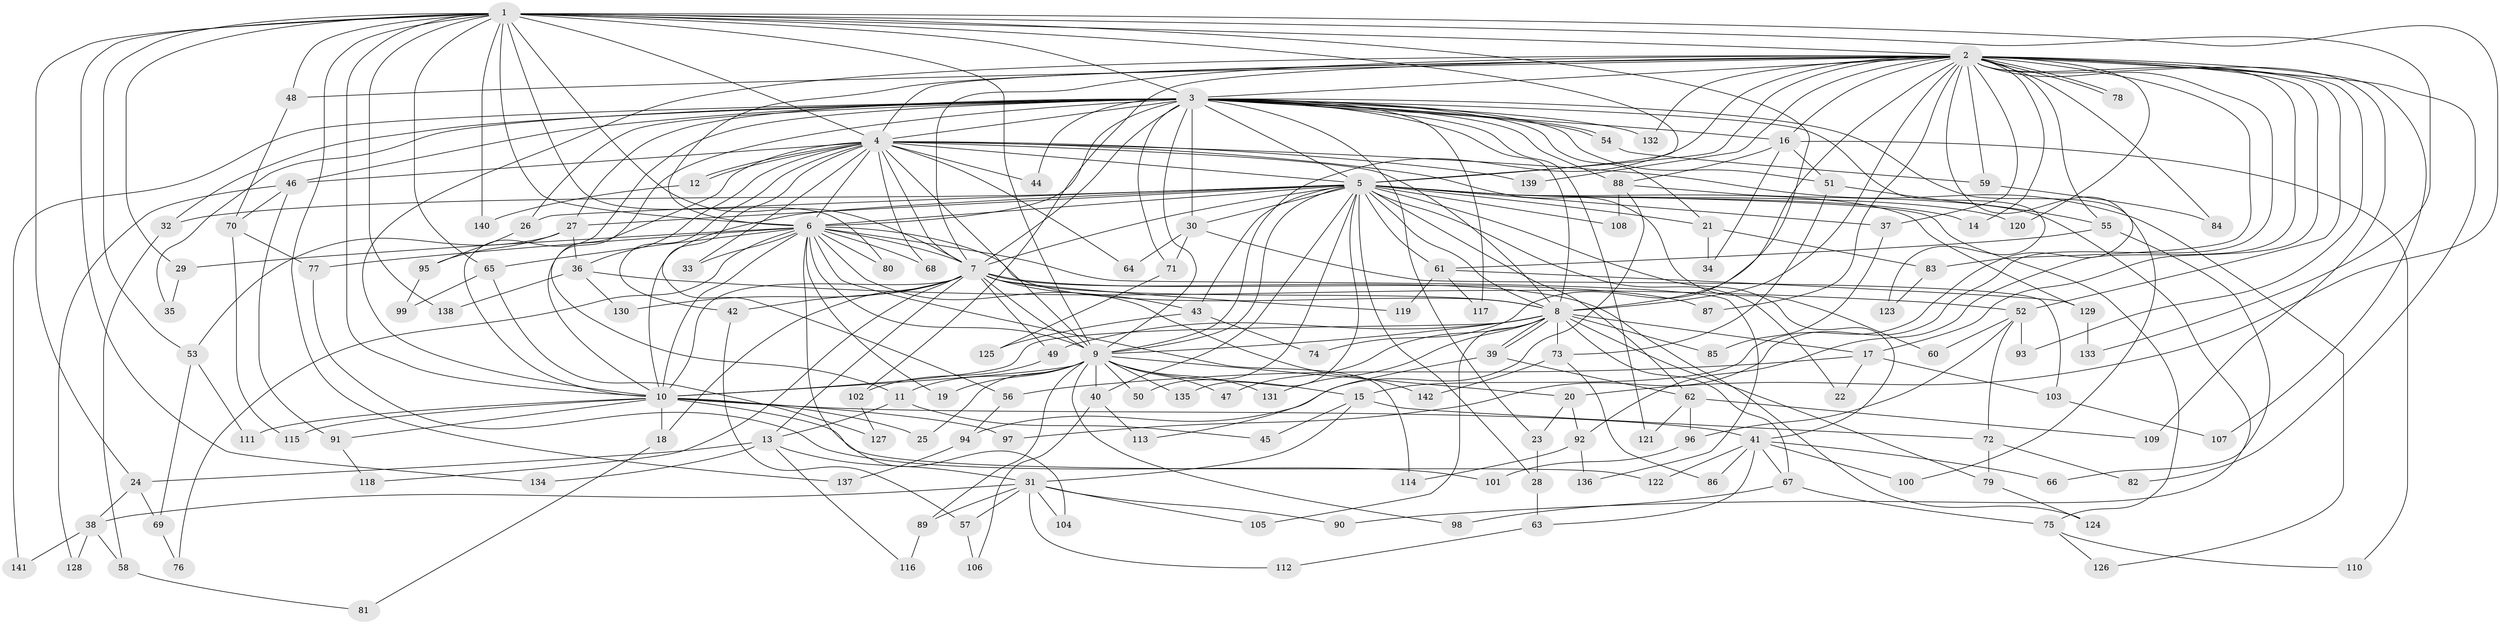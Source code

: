 // coarse degree distribution, {20: 0.028037383177570093, 32: 0.009345794392523364, 28: 0.009345794392523364, 27: 0.009345794392523364, 24: 0.009345794392523364, 19: 0.018691588785046728, 4: 0.14018691588785046, 3: 0.22429906542056074, 6: 0.028037383177570093, 2: 0.411214953271028, 5: 0.08411214953271028, 9: 0.009345794392523364, 7: 0.009345794392523364, 8: 0.009345794392523364}
// Generated by graph-tools (version 1.1) at 2025/41/03/06/25 10:41:38]
// undirected, 142 vertices, 309 edges
graph export_dot {
graph [start="1"]
  node [color=gray90,style=filled];
  1;
  2;
  3;
  4;
  5;
  6;
  7;
  8;
  9;
  10;
  11;
  12;
  13;
  14;
  15;
  16;
  17;
  18;
  19;
  20;
  21;
  22;
  23;
  24;
  25;
  26;
  27;
  28;
  29;
  30;
  31;
  32;
  33;
  34;
  35;
  36;
  37;
  38;
  39;
  40;
  41;
  42;
  43;
  44;
  45;
  46;
  47;
  48;
  49;
  50;
  51;
  52;
  53;
  54;
  55;
  56;
  57;
  58;
  59;
  60;
  61;
  62;
  63;
  64;
  65;
  66;
  67;
  68;
  69;
  70;
  71;
  72;
  73;
  74;
  75;
  76;
  77;
  78;
  79;
  80;
  81;
  82;
  83;
  84;
  85;
  86;
  87;
  88;
  89;
  90;
  91;
  92;
  93;
  94;
  95;
  96;
  97;
  98;
  99;
  100;
  101;
  102;
  103;
  104;
  105;
  106;
  107;
  108;
  109;
  110;
  111;
  112;
  113;
  114;
  115;
  116;
  117;
  118;
  119;
  120;
  121;
  122;
  123;
  124;
  125;
  126;
  127;
  128;
  129;
  130;
  131;
  132;
  133;
  134;
  135;
  136;
  137;
  138;
  139;
  140;
  141;
  142;
  1 -- 2;
  1 -- 3;
  1 -- 4;
  1 -- 5;
  1 -- 6;
  1 -- 7;
  1 -- 8;
  1 -- 9;
  1 -- 10;
  1 -- 20;
  1 -- 24;
  1 -- 29;
  1 -- 48;
  1 -- 53;
  1 -- 65;
  1 -- 80;
  1 -- 133;
  1 -- 134;
  1 -- 137;
  1 -- 138;
  1 -- 140;
  2 -- 3;
  2 -- 4;
  2 -- 5;
  2 -- 6;
  2 -- 7;
  2 -- 8;
  2 -- 9;
  2 -- 10;
  2 -- 14;
  2 -- 15;
  2 -- 16;
  2 -- 17;
  2 -- 37;
  2 -- 48;
  2 -- 52;
  2 -- 55;
  2 -- 59;
  2 -- 74;
  2 -- 78;
  2 -- 78;
  2 -- 82;
  2 -- 83;
  2 -- 84;
  2 -- 87;
  2 -- 92;
  2 -- 93;
  2 -- 97;
  2 -- 102;
  2 -- 107;
  2 -- 109;
  2 -- 120;
  2 -- 132;
  2 -- 139;
  3 -- 4;
  3 -- 5;
  3 -- 6;
  3 -- 7;
  3 -- 8;
  3 -- 9;
  3 -- 10;
  3 -- 11;
  3 -- 16;
  3 -- 21;
  3 -- 23;
  3 -- 26;
  3 -- 27;
  3 -- 30;
  3 -- 32;
  3 -- 35;
  3 -- 44;
  3 -- 46;
  3 -- 51;
  3 -- 54;
  3 -- 54;
  3 -- 71;
  3 -- 88;
  3 -- 100;
  3 -- 117;
  3 -- 121;
  3 -- 123;
  3 -- 132;
  3 -- 141;
  4 -- 5;
  4 -- 6;
  4 -- 7;
  4 -- 8;
  4 -- 9;
  4 -- 10;
  4 -- 12;
  4 -- 12;
  4 -- 33;
  4 -- 36;
  4 -- 42;
  4 -- 44;
  4 -- 46;
  4 -- 56;
  4 -- 60;
  4 -- 64;
  4 -- 68;
  4 -- 126;
  4 -- 139;
  5 -- 6;
  5 -- 7;
  5 -- 8;
  5 -- 9;
  5 -- 10;
  5 -- 14;
  5 -- 21;
  5 -- 22;
  5 -- 26;
  5 -- 27;
  5 -- 28;
  5 -- 30;
  5 -- 32;
  5 -- 37;
  5 -- 40;
  5 -- 41;
  5 -- 43;
  5 -- 50;
  5 -- 61;
  5 -- 62;
  5 -- 75;
  5 -- 108;
  5 -- 120;
  5 -- 129;
  5 -- 135;
  6 -- 7;
  6 -- 8;
  6 -- 9;
  6 -- 10;
  6 -- 19;
  6 -- 29;
  6 -- 33;
  6 -- 65;
  6 -- 68;
  6 -- 76;
  6 -- 77;
  6 -- 80;
  6 -- 104;
  6 -- 114;
  6 -- 136;
  6 -- 142;
  7 -- 8;
  7 -- 9;
  7 -- 10;
  7 -- 13;
  7 -- 18;
  7 -- 42;
  7 -- 43;
  7 -- 49;
  7 -- 87;
  7 -- 118;
  7 -- 119;
  7 -- 124;
  7 -- 130;
  8 -- 9;
  8 -- 10;
  8 -- 17;
  8 -- 39;
  8 -- 39;
  8 -- 47;
  8 -- 49;
  8 -- 67;
  8 -- 73;
  8 -- 79;
  8 -- 85;
  8 -- 105;
  8 -- 131;
  9 -- 10;
  9 -- 11;
  9 -- 15;
  9 -- 19;
  9 -- 20;
  9 -- 25;
  9 -- 40;
  9 -- 47;
  9 -- 50;
  9 -- 89;
  9 -- 98;
  9 -- 131;
  9 -- 135;
  10 -- 18;
  10 -- 25;
  10 -- 41;
  10 -- 91;
  10 -- 97;
  10 -- 111;
  10 -- 115;
  10 -- 122;
  11 -- 13;
  11 -- 45;
  12 -- 140;
  13 -- 24;
  13 -- 31;
  13 -- 116;
  13 -- 134;
  15 -- 31;
  15 -- 45;
  15 -- 72;
  16 -- 34;
  16 -- 51;
  16 -- 88;
  16 -- 110;
  17 -- 22;
  17 -- 56;
  17 -- 103;
  18 -- 81;
  20 -- 23;
  20 -- 92;
  21 -- 34;
  21 -- 83;
  23 -- 28;
  24 -- 38;
  24 -- 69;
  26 -- 95;
  27 -- 36;
  27 -- 53;
  27 -- 95;
  28 -- 63;
  29 -- 35;
  30 -- 64;
  30 -- 71;
  30 -- 103;
  31 -- 38;
  31 -- 57;
  31 -- 89;
  31 -- 90;
  31 -- 104;
  31 -- 105;
  31 -- 112;
  32 -- 58;
  36 -- 52;
  36 -- 130;
  36 -- 138;
  37 -- 85;
  38 -- 58;
  38 -- 128;
  38 -- 141;
  39 -- 62;
  39 -- 113;
  40 -- 106;
  40 -- 113;
  41 -- 63;
  41 -- 66;
  41 -- 67;
  41 -- 86;
  41 -- 100;
  41 -- 122;
  42 -- 57;
  43 -- 74;
  43 -- 125;
  46 -- 70;
  46 -- 91;
  46 -- 128;
  48 -- 70;
  49 -- 102;
  51 -- 55;
  51 -- 73;
  52 -- 60;
  52 -- 72;
  52 -- 93;
  52 -- 96;
  53 -- 69;
  53 -- 111;
  54 -- 59;
  55 -- 61;
  55 -- 66;
  56 -- 94;
  57 -- 106;
  58 -- 81;
  59 -- 84;
  61 -- 117;
  61 -- 119;
  61 -- 129;
  62 -- 96;
  62 -- 109;
  62 -- 121;
  63 -- 112;
  65 -- 99;
  65 -- 127;
  67 -- 75;
  67 -- 98;
  69 -- 76;
  70 -- 77;
  70 -- 115;
  71 -- 125;
  72 -- 79;
  72 -- 82;
  73 -- 86;
  73 -- 142;
  75 -- 110;
  75 -- 126;
  77 -- 101;
  79 -- 124;
  83 -- 123;
  88 -- 90;
  88 -- 94;
  88 -- 108;
  89 -- 116;
  91 -- 118;
  92 -- 114;
  92 -- 136;
  94 -- 137;
  95 -- 99;
  96 -- 101;
  102 -- 127;
  103 -- 107;
  129 -- 133;
}
